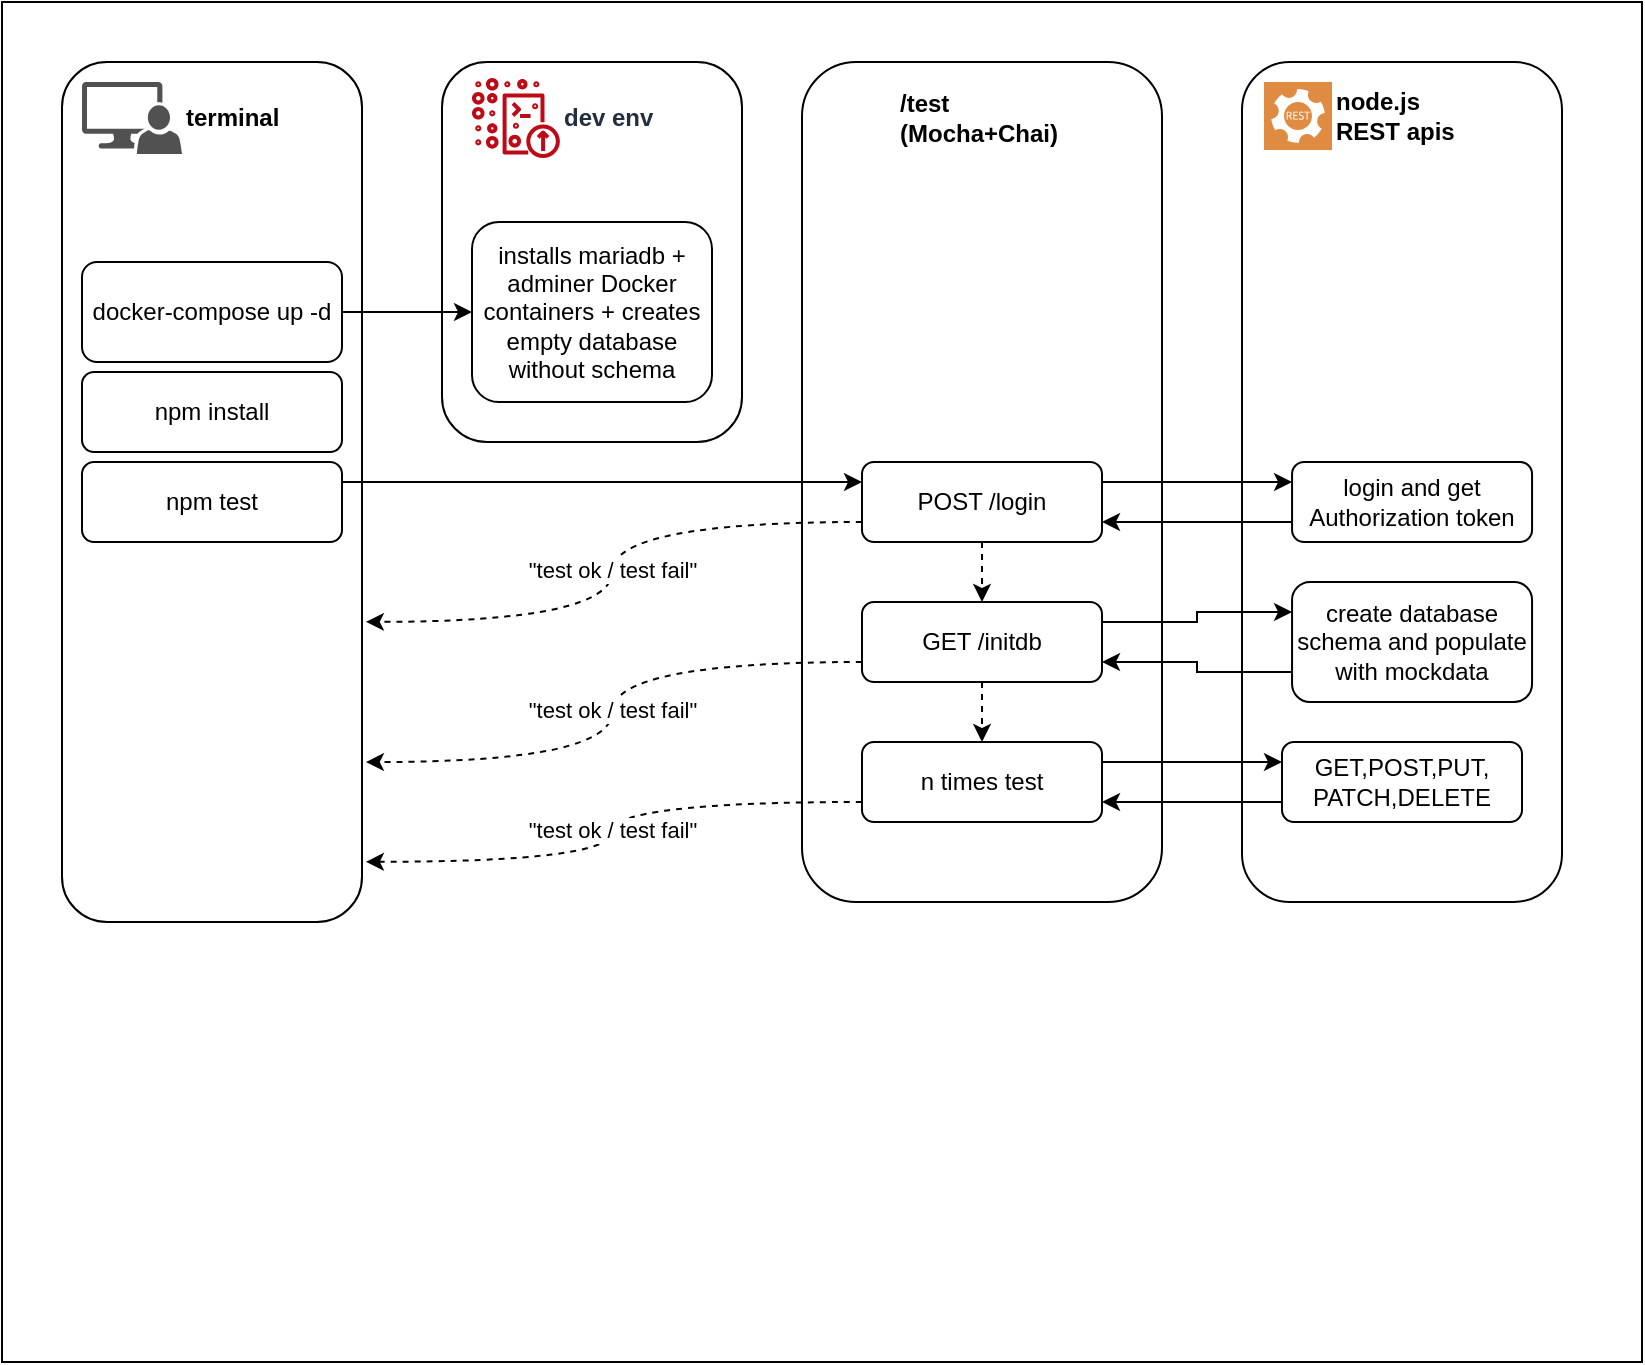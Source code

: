 <mxfile version="13.7.9" type="device"><diagram id="bJBk2X2TKCY8vV97FNtC" name="Page-1"><mxGraphModel dx="2249" dy="883" grid="1" gridSize="10" guides="1" tooltips="1" connect="1" arrows="1" fold="1" page="1" pageScale="1" pageWidth="827" pageHeight="1169" math="0" shadow="0"><root><mxCell id="0"/><mxCell id="1" parent="0"/><mxCell id="k4g0Ve8Y1sdl0wgShTQX-1" value="" style="rounded=0;whiteSpace=wrap;html=1;" vertex="1" parent="1"><mxGeometry x="-20" y="10" width="820" height="680" as="geometry"/></mxCell><mxCell id="ndG-7Ke3Ms8K-S3ZYSEW-35" value="" style="rounded=1;whiteSpace=wrap;html=1;strokeColor=#000000;" parent="1" vertex="1"><mxGeometry x="600" y="40" width="160" height="420" as="geometry"/></mxCell><mxCell id="ndG-7Ke3Ms8K-S3ZYSEW-33" value="" style="rounded=1;whiteSpace=wrap;html=1;strokeColor=#000000;" parent="1" vertex="1"><mxGeometry x="380" y="40" width="180" height="420" as="geometry"/></mxCell><mxCell id="ndG-7Ke3Ms8K-S3ZYSEW-32" value="" style="rounded=1;whiteSpace=wrap;html=1;strokeColor=#000000;" parent="1" vertex="1"><mxGeometry x="200" y="40" width="150" height="190" as="geometry"/></mxCell><mxCell id="ndG-7Ke3Ms8K-S3ZYSEW-31" value="" style="rounded=1;whiteSpace=wrap;html=1;strokeColor=#000000;" parent="1" vertex="1"><mxGeometry x="10" y="40" width="150" height="430" as="geometry"/></mxCell><mxCell id="ndG-7Ke3Ms8K-S3ZYSEW-2" value="terminal" style="pointerEvents=1;shadow=0;dashed=0;html=1;strokeColor=none;labelPosition=right;verticalLabelPosition=middle;verticalAlign=middle;align=left;fillColor=#515151;shape=mxgraph.mscae.system_center.admin_console;fontStyle=1" parent="1" vertex="1"><mxGeometry x="20" y="50" width="50" height="36" as="geometry"/></mxCell><mxCell id="ndG-7Ke3Ms8K-S3ZYSEW-3" value="/test &lt;br&gt;(Mocha+Chai)" style="shape=image;html=1;verticalAlign=middle;verticalLabelPosition=middle;labelBackgroundColor=#ffffff;imageAspect=0;aspect=fixed;image=https://cdn0.iconfinder.com/data/icons/business-and-finance-86/512/business_finance_money-17-2-128.png;labelPosition=right;align=left;fontStyle=1" parent="1" vertex="1"><mxGeometry x="381" y="45" width="46" height="46" as="geometry"/></mxCell><mxCell id="ndG-7Ke3Ms8K-S3ZYSEW-4" value="node.js &lt;br&gt;REST apis" style="pointerEvents=1;shadow=0;dashed=0;html=1;strokeColor=none;fillColor=#DF8C42;labelPosition=right;verticalLabelPosition=middle;verticalAlign=middle;align=left;outlineConnect=0;shape=mxgraph.veeam2.restful_api;fontStyle=1" parent="1" vertex="1"><mxGeometry x="611" y="50" width="34" height="34" as="geometry"/></mxCell><mxCell id="ndG-7Ke3Ms8K-S3ZYSEW-5" value="dev env" style="outlineConnect=0;fontColor=#232F3E;gradientColor=none;fillColor=#BE0917;strokeColor=none;dashed=0;verticalLabelPosition=middle;verticalAlign=middle;align=left;html=1;fontSize=12;fontStyle=1;aspect=fixed;pointerEvents=1;shape=mxgraph.aws4.development_environment;labelPosition=right;" parent="1" vertex="1"><mxGeometry x="215.0" y="48" width="43.94" height="40" as="geometry"/></mxCell><mxCell id="ndG-7Ke3Ms8K-S3ZYSEW-26" style="edgeStyle=orthogonalEdgeStyle;rounded=0;orthogonalLoop=1;jettySize=auto;html=1;exitX=1;exitY=0.5;exitDx=0;exitDy=0;entryX=0;entryY=0.5;entryDx=0;entryDy=0;" parent="1" source="ndG-7Ke3Ms8K-S3ZYSEW-10" target="ndG-7Ke3Ms8K-S3ZYSEW-12" edge="1"><mxGeometry relative="1" as="geometry"/></mxCell><mxCell id="ndG-7Ke3Ms8K-S3ZYSEW-10" value="docker-compose up -d" style="text;html=1;fillColor=none;align=center;verticalAlign=middle;whiteSpace=wrap;rounded=1;strokeColor=#000000;" parent="1" vertex="1"><mxGeometry x="20" y="140" width="130" height="50" as="geometry"/></mxCell><mxCell id="ndG-7Ke3Ms8K-S3ZYSEW-12" value="installs mariadb + adminer Docker containers + creates empty database without schema" style="text;html=1;fillColor=none;align=center;verticalAlign=middle;whiteSpace=wrap;rounded=1;strokeColor=#000000;" parent="1" vertex="1"><mxGeometry x="215" y="120" width="120" height="90" as="geometry"/></mxCell><mxCell id="ndG-7Ke3Ms8K-S3ZYSEW-25" style="edgeStyle=orthogonalEdgeStyle;rounded=0;orthogonalLoop=1;jettySize=auto;html=1;exitX=1;exitY=0.25;exitDx=0;exitDy=0;entryX=0;entryY=0.25;entryDx=0;entryDy=0;" parent="1" source="ndG-7Ke3Ms8K-S3ZYSEW-13" target="ndG-7Ke3Ms8K-S3ZYSEW-14" edge="1"><mxGeometry relative="1" as="geometry"/></mxCell><mxCell id="ndG-7Ke3Ms8K-S3ZYSEW-13" value="npm test" style="text;html=1;fillColor=none;align=center;verticalAlign=middle;whiteSpace=wrap;rounded=1;strokeColor=#000000;" parent="1" vertex="1"><mxGeometry x="20" y="240" width="130" height="40" as="geometry"/></mxCell><mxCell id="ndG-7Ke3Ms8K-S3ZYSEW-19" style="edgeStyle=orthogonalEdgeStyle;rounded=0;orthogonalLoop=1;jettySize=auto;html=1;exitX=1;exitY=0.25;exitDx=0;exitDy=0;entryX=0;entryY=0.25;entryDx=0;entryDy=0;" parent="1" source="ndG-7Ke3Ms8K-S3ZYSEW-14" target="ndG-7Ke3Ms8K-S3ZYSEW-15" edge="1"><mxGeometry relative="1" as="geometry"/></mxCell><mxCell id="ndG-7Ke3Ms8K-S3ZYSEW-21" style="edgeStyle=orthogonalEdgeStyle;rounded=0;orthogonalLoop=1;jettySize=auto;html=1;exitX=0.5;exitY=1;exitDx=0;exitDy=0;entryX=0.5;entryY=0;entryDx=0;entryDy=0;dashed=1;" parent="1" source="ndG-7Ke3Ms8K-S3ZYSEW-14" target="ndG-7Ke3Ms8K-S3ZYSEW-16" edge="1"><mxGeometry relative="1" as="geometry"/></mxCell><mxCell id="ndG-7Ke3Ms8K-S3ZYSEW-59" value="&quot;test ok / test fail&quot;" style="edgeStyle=orthogonalEdgeStyle;orthogonalLoop=1;jettySize=auto;html=1;exitX=0;exitY=0.75;exitDx=0;exitDy=0;entryX=1.013;entryY=0.651;entryDx=0;entryDy=0;dashed=1;curved=1;entryPerimeter=0;" parent="1" source="ndG-7Ke3Ms8K-S3ZYSEW-14" target="ndG-7Ke3Ms8K-S3ZYSEW-31" edge="1"><mxGeometry relative="1" as="geometry"/></mxCell><mxCell id="ndG-7Ke3Ms8K-S3ZYSEW-14" value="POST /login" style="text;html=1;fillColor=none;align=center;verticalAlign=middle;whiteSpace=wrap;rounded=1;strokeColor=#000000;" parent="1" vertex="1"><mxGeometry x="410" y="240" width="120" height="40" as="geometry"/></mxCell><mxCell id="ndG-7Ke3Ms8K-S3ZYSEW-20" style="edgeStyle=orthogonalEdgeStyle;rounded=0;orthogonalLoop=1;jettySize=auto;html=1;exitX=0;exitY=0.75;exitDx=0;exitDy=0;entryX=1;entryY=0.75;entryDx=0;entryDy=0;" parent="1" source="ndG-7Ke3Ms8K-S3ZYSEW-15" target="ndG-7Ke3Ms8K-S3ZYSEW-14" edge="1"><mxGeometry relative="1" as="geometry"/></mxCell><mxCell id="ndG-7Ke3Ms8K-S3ZYSEW-15" value="login and get Authorization token" style="text;html=1;fillColor=none;align=center;verticalAlign=middle;whiteSpace=wrap;rounded=1;strokeColor=#000000;" parent="1" vertex="1"><mxGeometry x="625.03" y="240" width="120" height="40" as="geometry"/></mxCell><mxCell id="ndG-7Ke3Ms8K-S3ZYSEW-38" style="edgeStyle=orthogonalEdgeStyle;rounded=0;orthogonalLoop=1;jettySize=auto;html=1;exitX=0.5;exitY=1;exitDx=0;exitDy=0;entryX=0.5;entryY=0;entryDx=0;entryDy=0;dashed=1;" parent="1" source="ndG-7Ke3Ms8K-S3ZYSEW-16" target="ndG-7Ke3Ms8K-S3ZYSEW-34" edge="1"><mxGeometry relative="1" as="geometry"/></mxCell><mxCell id="ndG-7Ke3Ms8K-S3ZYSEW-55" style="edgeStyle=orthogonalEdgeStyle;rounded=0;orthogonalLoop=1;jettySize=auto;html=1;exitX=1;exitY=0.25;exitDx=0;exitDy=0;entryX=0;entryY=0.25;entryDx=0;entryDy=0;" parent="1" source="ndG-7Ke3Ms8K-S3ZYSEW-16" target="ndG-7Ke3Ms8K-S3ZYSEW-17" edge="1"><mxGeometry relative="1" as="geometry"/></mxCell><mxCell id="ndG-7Ke3Ms8K-S3ZYSEW-62" value="&quot;test ok / test fail&quot;" style="edgeStyle=orthogonalEdgeStyle;curved=1;orthogonalLoop=1;jettySize=auto;html=1;exitX=0;exitY=0.75;exitDx=0;exitDy=0;entryX=1.013;entryY=0.814;entryDx=0;entryDy=0;dashed=1;entryPerimeter=0;" parent="1" source="ndG-7Ke3Ms8K-S3ZYSEW-16" target="ndG-7Ke3Ms8K-S3ZYSEW-31" edge="1"><mxGeometry relative="1" as="geometry"/></mxCell><mxCell id="ndG-7Ke3Ms8K-S3ZYSEW-16" value="GET /initdb" style="text;html=1;fillColor=none;align=center;verticalAlign=middle;whiteSpace=wrap;rounded=1;strokeColor=#000000;" parent="1" vertex="1"><mxGeometry x="410" y="310" width="120" height="40" as="geometry"/></mxCell><mxCell id="ndG-7Ke3Ms8K-S3ZYSEW-24" style="edgeStyle=orthogonalEdgeStyle;rounded=0;orthogonalLoop=1;jettySize=auto;html=1;exitX=0;exitY=0.75;exitDx=0;exitDy=0;entryX=1;entryY=0.75;entryDx=0;entryDy=0;" parent="1" source="ndG-7Ke3Ms8K-S3ZYSEW-17" target="ndG-7Ke3Ms8K-S3ZYSEW-16" edge="1"><mxGeometry relative="1" as="geometry"/></mxCell><mxCell id="ndG-7Ke3Ms8K-S3ZYSEW-17" value="create database schema and populate with mockdata" style="text;html=1;fillColor=none;align=center;verticalAlign=middle;whiteSpace=wrap;rounded=1;strokeColor=#000000;" parent="1" vertex="1"><mxGeometry x="625.03" y="300" width="120" height="60" as="geometry"/></mxCell><mxCell id="ndG-7Ke3Ms8K-S3ZYSEW-56" style="edgeStyle=orthogonalEdgeStyle;rounded=0;orthogonalLoop=1;jettySize=auto;html=1;exitX=1;exitY=0.25;exitDx=0;exitDy=0;entryX=0;entryY=0.25;entryDx=0;entryDy=0;" parent="1" source="ndG-7Ke3Ms8K-S3ZYSEW-34" target="ndG-7Ke3Ms8K-S3ZYSEW-39" edge="1"><mxGeometry relative="1" as="geometry"/></mxCell><mxCell id="ndG-7Ke3Ms8K-S3ZYSEW-63" value="&quot;test ok / test fail&quot;" style="edgeStyle=orthogonalEdgeStyle;curved=1;orthogonalLoop=1;jettySize=auto;html=1;exitX=0;exitY=0.75;exitDx=0;exitDy=0;entryX=1.013;entryY=0.93;entryDx=0;entryDy=0;dashed=1;entryPerimeter=0;" parent="1" source="ndG-7Ke3Ms8K-S3ZYSEW-34" target="ndG-7Ke3Ms8K-S3ZYSEW-31" edge="1"><mxGeometry relative="1" as="geometry"/></mxCell><mxCell id="ndG-7Ke3Ms8K-S3ZYSEW-34" value="n times test" style="text;html=1;fillColor=none;align=center;verticalAlign=middle;whiteSpace=wrap;rounded=1;strokeColor=#000000;" parent="1" vertex="1"><mxGeometry x="410" y="380" width="120" height="40" as="geometry"/></mxCell><mxCell id="ndG-7Ke3Ms8K-S3ZYSEW-41" style="edgeStyle=orthogonalEdgeStyle;rounded=0;orthogonalLoop=1;jettySize=auto;html=1;exitX=0;exitY=0.75;exitDx=0;exitDy=0;entryX=1;entryY=0.75;entryDx=0;entryDy=0;" parent="1" source="ndG-7Ke3Ms8K-S3ZYSEW-39" target="ndG-7Ke3Ms8K-S3ZYSEW-34" edge="1"><mxGeometry relative="1" as="geometry"/></mxCell><mxCell id="ndG-7Ke3Ms8K-S3ZYSEW-39" value="GET,POST,PUT,&lt;br&gt;PATCH,DELETE" style="text;html=1;fillColor=none;align=center;verticalAlign=middle;whiteSpace=wrap;rounded=1;strokeColor=#000000;" parent="1" vertex="1"><mxGeometry x="620" y="380" width="120" height="40" as="geometry"/></mxCell><mxCell id="k4g0Ve8Y1sdl0wgShTQX-3" value="npm install" style="text;html=1;fillColor=none;align=center;verticalAlign=middle;whiteSpace=wrap;rounded=1;strokeColor=#000000;" vertex="1" parent="1"><mxGeometry x="20" y="195" width="130" height="40" as="geometry"/></mxCell></root></mxGraphModel></diagram></mxfile>